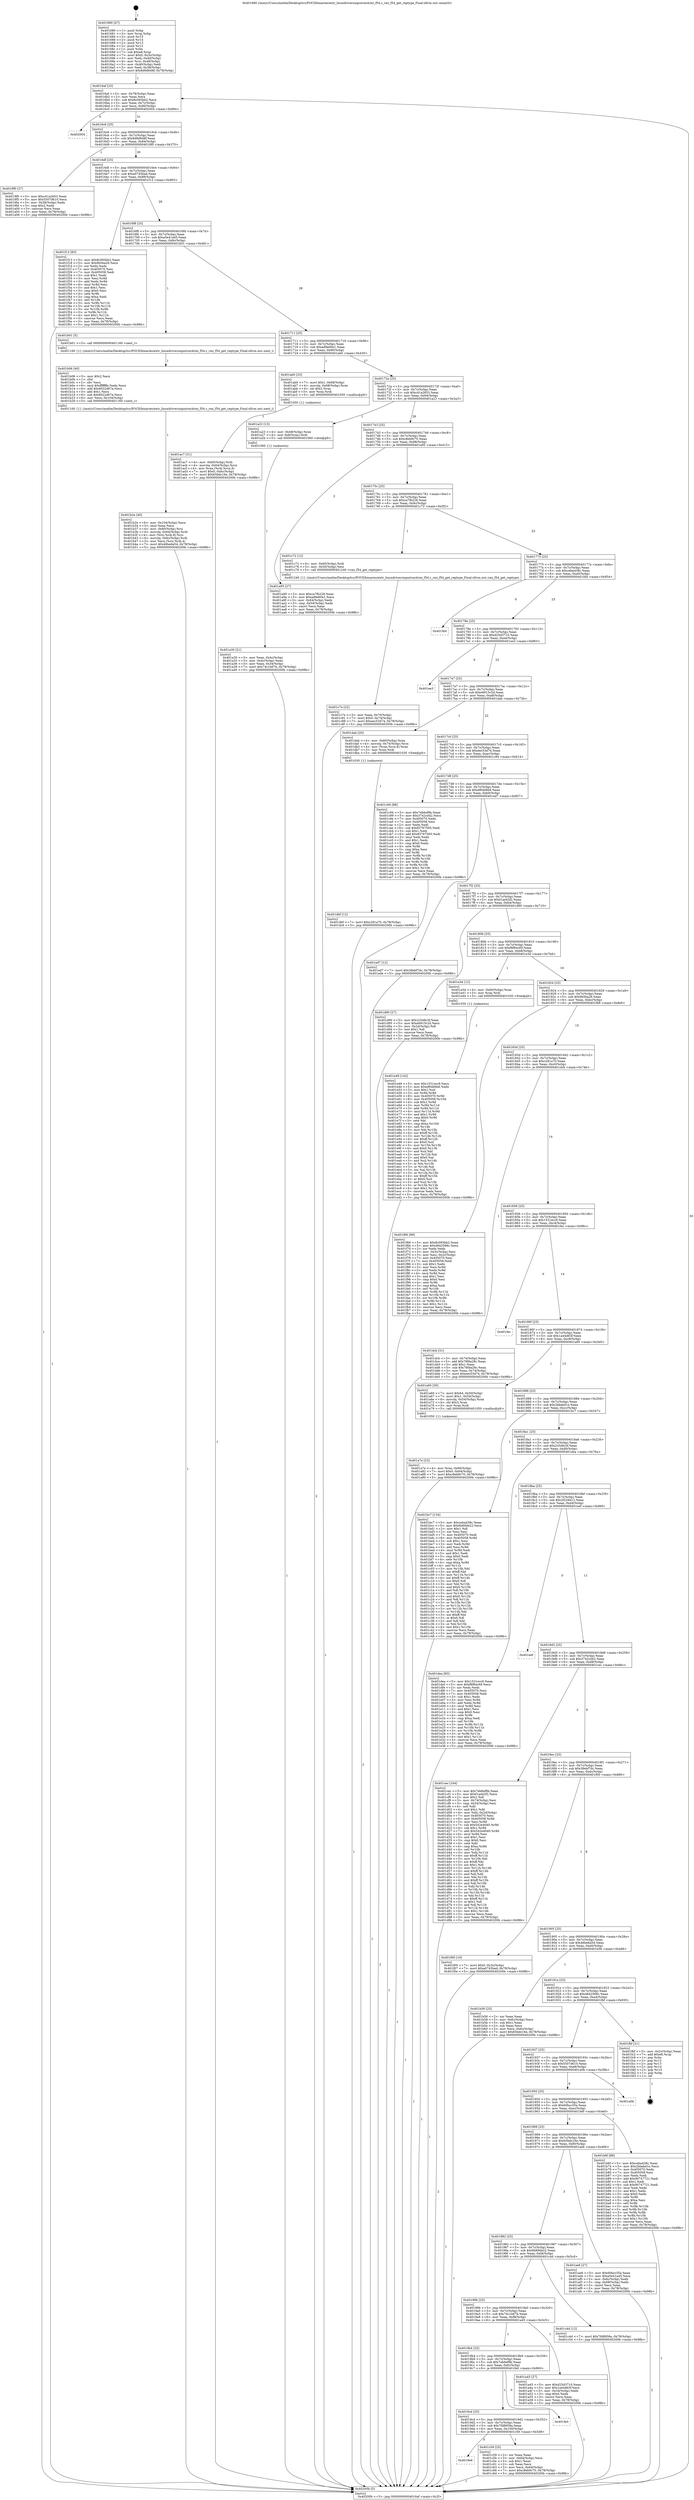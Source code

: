 digraph "0x401680" {
  label = "0x401680 (/mnt/c/Users/mathe/Desktop/tcc/POCII/binaries/extr_linuxdriversinputrmi4rmi_f54.c_rmi_f54_get_reptype_Final-ollvm.out::main(0))"
  labelloc = "t"
  node[shape=record]

  Entry [label="",width=0.3,height=0.3,shape=circle,fillcolor=black,style=filled]
  "0x4016af" [label="{
     0x4016af [23]\l
     | [instrs]\l
     &nbsp;&nbsp;0x4016af \<+3\>: mov -0x78(%rbp),%eax\l
     &nbsp;&nbsp;0x4016b2 \<+2\>: mov %eax,%ecx\l
     &nbsp;&nbsp;0x4016b4 \<+6\>: sub $0x8c093bb2,%ecx\l
     &nbsp;&nbsp;0x4016ba \<+3\>: mov %eax,-0x7c(%rbp)\l
     &nbsp;&nbsp;0x4016bd \<+3\>: mov %ecx,-0x80(%rbp)\l
     &nbsp;&nbsp;0x4016c0 \<+6\>: je 0000000000402004 \<main+0x984\>\l
  }"]
  "0x402004" [label="{
     0x402004\l
  }", style=dashed]
  "0x4016c6" [label="{
     0x4016c6 [25]\l
     | [instrs]\l
     &nbsp;&nbsp;0x4016c6 \<+5\>: jmp 00000000004016cb \<main+0x4b\>\l
     &nbsp;&nbsp;0x4016cb \<+3\>: mov -0x7c(%rbp),%eax\l
     &nbsp;&nbsp;0x4016ce \<+5\>: sub $0x8d9d648f,%eax\l
     &nbsp;&nbsp;0x4016d3 \<+6\>: mov %eax,-0x84(%rbp)\l
     &nbsp;&nbsp;0x4016d9 \<+6\>: je 00000000004019f0 \<main+0x370\>\l
  }"]
  Exit [label="",width=0.3,height=0.3,shape=circle,fillcolor=black,style=filled,peripheries=2]
  "0x4019f0" [label="{
     0x4019f0 [27]\l
     | [instrs]\l
     &nbsp;&nbsp;0x4019f0 \<+5\>: mov $0xc41a2653,%eax\l
     &nbsp;&nbsp;0x4019f5 \<+5\>: mov $0x5507d610,%ecx\l
     &nbsp;&nbsp;0x4019fa \<+3\>: mov -0x38(%rbp),%edx\l
     &nbsp;&nbsp;0x4019fd \<+3\>: cmp $0x2,%edx\l
     &nbsp;&nbsp;0x401a00 \<+3\>: cmovne %ecx,%eax\l
     &nbsp;&nbsp;0x401a03 \<+3\>: mov %eax,-0x78(%rbp)\l
     &nbsp;&nbsp;0x401a06 \<+5\>: jmp 000000000040200b \<main+0x98b\>\l
  }"]
  "0x4016df" [label="{
     0x4016df [25]\l
     | [instrs]\l
     &nbsp;&nbsp;0x4016df \<+5\>: jmp 00000000004016e4 \<main+0x64\>\l
     &nbsp;&nbsp;0x4016e4 \<+3\>: mov -0x7c(%rbp),%eax\l
     &nbsp;&nbsp;0x4016e7 \<+5\>: sub $0xa0745bad,%eax\l
     &nbsp;&nbsp;0x4016ec \<+6\>: mov %eax,-0x88(%rbp)\l
     &nbsp;&nbsp;0x4016f2 \<+6\>: je 0000000000401f13 \<main+0x893\>\l
  }"]
  "0x40200b" [label="{
     0x40200b [5]\l
     | [instrs]\l
     &nbsp;&nbsp;0x40200b \<+5\>: jmp 00000000004016af \<main+0x2f\>\l
  }"]
  "0x401680" [label="{
     0x401680 [47]\l
     | [instrs]\l
     &nbsp;&nbsp;0x401680 \<+1\>: push %rbp\l
     &nbsp;&nbsp;0x401681 \<+3\>: mov %rsp,%rbp\l
     &nbsp;&nbsp;0x401684 \<+2\>: push %r15\l
     &nbsp;&nbsp;0x401686 \<+2\>: push %r14\l
     &nbsp;&nbsp;0x401688 \<+2\>: push %r13\l
     &nbsp;&nbsp;0x40168a \<+2\>: push %r12\l
     &nbsp;&nbsp;0x40168c \<+1\>: push %rbx\l
     &nbsp;&nbsp;0x40168d \<+7\>: sub $0xe8,%rsp\l
     &nbsp;&nbsp;0x401694 \<+7\>: movl $0x0,-0x3c(%rbp)\l
     &nbsp;&nbsp;0x40169b \<+3\>: mov %edi,-0x40(%rbp)\l
     &nbsp;&nbsp;0x40169e \<+4\>: mov %rsi,-0x48(%rbp)\l
     &nbsp;&nbsp;0x4016a2 \<+3\>: mov -0x40(%rbp),%edi\l
     &nbsp;&nbsp;0x4016a5 \<+3\>: mov %edi,-0x38(%rbp)\l
     &nbsp;&nbsp;0x4016a8 \<+7\>: movl $0x8d9d648f,-0x78(%rbp)\l
  }"]
  "0x401e49" [label="{
     0x401e49 [142]\l
     | [instrs]\l
     &nbsp;&nbsp;0x401e49 \<+5\>: mov $0x1531ecc9,%ecx\l
     &nbsp;&nbsp;0x401e4e \<+5\>: mov $0xef64b6b6,%edx\l
     &nbsp;&nbsp;0x401e53 \<+3\>: mov $0x1,%sil\l
     &nbsp;&nbsp;0x401e56 \<+3\>: xor %r8d,%r8d\l
     &nbsp;&nbsp;0x401e59 \<+8\>: mov 0x405070,%r9d\l
     &nbsp;&nbsp;0x401e61 \<+8\>: mov 0x405058,%r10d\l
     &nbsp;&nbsp;0x401e69 \<+4\>: sub $0x1,%r8d\l
     &nbsp;&nbsp;0x401e6d \<+3\>: mov %r9d,%r11d\l
     &nbsp;&nbsp;0x401e70 \<+3\>: add %r8d,%r11d\l
     &nbsp;&nbsp;0x401e73 \<+4\>: imul %r11d,%r9d\l
     &nbsp;&nbsp;0x401e77 \<+4\>: and $0x1,%r9d\l
     &nbsp;&nbsp;0x401e7b \<+4\>: cmp $0x0,%r9d\l
     &nbsp;&nbsp;0x401e7f \<+3\>: sete %bl\l
     &nbsp;&nbsp;0x401e82 \<+4\>: cmp $0xa,%r10d\l
     &nbsp;&nbsp;0x401e86 \<+4\>: setl %r14b\l
     &nbsp;&nbsp;0x401e8a \<+3\>: mov %bl,%r15b\l
     &nbsp;&nbsp;0x401e8d \<+4\>: xor $0xff,%r15b\l
     &nbsp;&nbsp;0x401e91 \<+3\>: mov %r14b,%r12b\l
     &nbsp;&nbsp;0x401e94 \<+4\>: xor $0xff,%r12b\l
     &nbsp;&nbsp;0x401e98 \<+4\>: xor $0x0,%sil\l
     &nbsp;&nbsp;0x401e9c \<+3\>: mov %r15b,%r13b\l
     &nbsp;&nbsp;0x401e9f \<+4\>: and $0x0,%r13b\l
     &nbsp;&nbsp;0x401ea3 \<+3\>: and %sil,%bl\l
     &nbsp;&nbsp;0x401ea6 \<+3\>: mov %r12b,%al\l
     &nbsp;&nbsp;0x401ea9 \<+2\>: and $0x0,%al\l
     &nbsp;&nbsp;0x401eab \<+3\>: and %sil,%r14b\l
     &nbsp;&nbsp;0x401eae \<+3\>: or %bl,%r13b\l
     &nbsp;&nbsp;0x401eb1 \<+3\>: or %r14b,%al\l
     &nbsp;&nbsp;0x401eb4 \<+3\>: xor %al,%r13b\l
     &nbsp;&nbsp;0x401eb7 \<+3\>: or %r12b,%r15b\l
     &nbsp;&nbsp;0x401eba \<+4\>: xor $0xff,%r15b\l
     &nbsp;&nbsp;0x401ebe \<+4\>: or $0x0,%sil\l
     &nbsp;&nbsp;0x401ec2 \<+3\>: and %sil,%r15b\l
     &nbsp;&nbsp;0x401ec5 \<+3\>: or %r15b,%r13b\l
     &nbsp;&nbsp;0x401ec8 \<+4\>: test $0x1,%r13b\l
     &nbsp;&nbsp;0x401ecc \<+3\>: cmovne %edx,%ecx\l
     &nbsp;&nbsp;0x401ecf \<+3\>: mov %ecx,-0x78(%rbp)\l
     &nbsp;&nbsp;0x401ed2 \<+5\>: jmp 000000000040200b \<main+0x98b\>\l
  }"]
  "0x401f13" [label="{
     0x401f13 [83]\l
     | [instrs]\l
     &nbsp;&nbsp;0x401f13 \<+5\>: mov $0x8c093bb2,%eax\l
     &nbsp;&nbsp;0x401f18 \<+5\>: mov $0x9b5ba26,%ecx\l
     &nbsp;&nbsp;0x401f1d \<+2\>: xor %edx,%edx\l
     &nbsp;&nbsp;0x401f1f \<+7\>: mov 0x405070,%esi\l
     &nbsp;&nbsp;0x401f26 \<+7\>: mov 0x405058,%edi\l
     &nbsp;&nbsp;0x401f2d \<+3\>: sub $0x1,%edx\l
     &nbsp;&nbsp;0x401f30 \<+3\>: mov %esi,%r8d\l
     &nbsp;&nbsp;0x401f33 \<+3\>: add %edx,%r8d\l
     &nbsp;&nbsp;0x401f36 \<+4\>: imul %r8d,%esi\l
     &nbsp;&nbsp;0x401f3a \<+3\>: and $0x1,%esi\l
     &nbsp;&nbsp;0x401f3d \<+3\>: cmp $0x0,%esi\l
     &nbsp;&nbsp;0x401f40 \<+4\>: sete %r9b\l
     &nbsp;&nbsp;0x401f44 \<+3\>: cmp $0xa,%edi\l
     &nbsp;&nbsp;0x401f47 \<+4\>: setl %r10b\l
     &nbsp;&nbsp;0x401f4b \<+3\>: mov %r9b,%r11b\l
     &nbsp;&nbsp;0x401f4e \<+3\>: and %r10b,%r11b\l
     &nbsp;&nbsp;0x401f51 \<+3\>: xor %r10b,%r9b\l
     &nbsp;&nbsp;0x401f54 \<+3\>: or %r9b,%r11b\l
     &nbsp;&nbsp;0x401f57 \<+4\>: test $0x1,%r11b\l
     &nbsp;&nbsp;0x401f5b \<+3\>: cmovne %ecx,%eax\l
     &nbsp;&nbsp;0x401f5e \<+3\>: mov %eax,-0x78(%rbp)\l
     &nbsp;&nbsp;0x401f61 \<+5\>: jmp 000000000040200b \<main+0x98b\>\l
  }"]
  "0x4016f8" [label="{
     0x4016f8 [25]\l
     | [instrs]\l
     &nbsp;&nbsp;0x4016f8 \<+5\>: jmp 00000000004016fd \<main+0x7d\>\l
     &nbsp;&nbsp;0x4016fd \<+3\>: mov -0x7c(%rbp),%eax\l
     &nbsp;&nbsp;0x401700 \<+5\>: sub $0xa5e41a45,%eax\l
     &nbsp;&nbsp;0x401705 \<+6\>: mov %eax,-0x8c(%rbp)\l
     &nbsp;&nbsp;0x40170b \<+6\>: je 0000000000401b01 \<main+0x481\>\l
  }"]
  "0x401dbf" [label="{
     0x401dbf [12]\l
     | [instrs]\l
     &nbsp;&nbsp;0x401dbf \<+7\>: movl $0xc281a70,-0x78(%rbp)\l
     &nbsp;&nbsp;0x401dc6 \<+5\>: jmp 000000000040200b \<main+0x98b\>\l
  }"]
  "0x401b01" [label="{
     0x401b01 [5]\l
     | [instrs]\l
     &nbsp;&nbsp;0x401b01 \<+5\>: call 0000000000401160 \<next_i\>\l
     | [calls]\l
     &nbsp;&nbsp;0x401160 \{1\} (/mnt/c/Users/mathe/Desktop/tcc/POCII/binaries/extr_linuxdriversinputrmi4rmi_f54.c_rmi_f54_get_reptype_Final-ollvm.out::next_i)\l
  }"]
  "0x401711" [label="{
     0x401711 [25]\l
     | [instrs]\l
     &nbsp;&nbsp;0x401711 \<+5\>: jmp 0000000000401716 \<main+0x96\>\l
     &nbsp;&nbsp;0x401716 \<+3\>: mov -0x7c(%rbp),%eax\l
     &nbsp;&nbsp;0x401719 \<+5\>: sub $0xad9e60e1,%eax\l
     &nbsp;&nbsp;0x40171e \<+6\>: mov %eax,-0x90(%rbp)\l
     &nbsp;&nbsp;0x401724 \<+6\>: je 0000000000401ab0 \<main+0x430\>\l
  }"]
  "0x401c7e" [label="{
     0x401c7e [22]\l
     | [instrs]\l
     &nbsp;&nbsp;0x401c7e \<+3\>: mov %eax,-0x70(%rbp)\l
     &nbsp;&nbsp;0x401c81 \<+7\>: movl $0x0,-0x74(%rbp)\l
     &nbsp;&nbsp;0x401c88 \<+7\>: movl $0xeec53d74,-0x78(%rbp)\l
     &nbsp;&nbsp;0x401c8f \<+5\>: jmp 000000000040200b \<main+0x98b\>\l
  }"]
  "0x401ab0" [label="{
     0x401ab0 [23]\l
     | [instrs]\l
     &nbsp;&nbsp;0x401ab0 \<+7\>: movl $0x1,-0x68(%rbp)\l
     &nbsp;&nbsp;0x401ab7 \<+4\>: movslq -0x68(%rbp),%rax\l
     &nbsp;&nbsp;0x401abb \<+4\>: shl $0x2,%rax\l
     &nbsp;&nbsp;0x401abf \<+3\>: mov %rax,%rdi\l
     &nbsp;&nbsp;0x401ac2 \<+5\>: call 0000000000401050 \<malloc@plt\>\l
     | [calls]\l
     &nbsp;&nbsp;0x401050 \{1\} (unknown)\l
  }"]
  "0x40172a" [label="{
     0x40172a [25]\l
     | [instrs]\l
     &nbsp;&nbsp;0x40172a \<+5\>: jmp 000000000040172f \<main+0xaf\>\l
     &nbsp;&nbsp;0x40172f \<+3\>: mov -0x7c(%rbp),%eax\l
     &nbsp;&nbsp;0x401732 \<+5\>: sub $0xc41a2653,%eax\l
     &nbsp;&nbsp;0x401737 \<+6\>: mov %eax,-0x94(%rbp)\l
     &nbsp;&nbsp;0x40173d \<+6\>: je 0000000000401a23 \<main+0x3a3\>\l
  }"]
  "0x4019e6" [label="{
     0x4019e6\l
  }", style=dashed]
  "0x401a23" [label="{
     0x401a23 [13]\l
     | [instrs]\l
     &nbsp;&nbsp;0x401a23 \<+4\>: mov -0x48(%rbp),%rax\l
     &nbsp;&nbsp;0x401a27 \<+4\>: mov 0x8(%rax),%rdi\l
     &nbsp;&nbsp;0x401a2b \<+5\>: call 0000000000401060 \<atoi@plt\>\l
     | [calls]\l
     &nbsp;&nbsp;0x401060 \{1\} (unknown)\l
  }"]
  "0x401743" [label="{
     0x401743 [25]\l
     | [instrs]\l
     &nbsp;&nbsp;0x401743 \<+5\>: jmp 0000000000401748 \<main+0xc8\>\l
     &nbsp;&nbsp;0x401748 \<+3\>: mov -0x7c(%rbp),%eax\l
     &nbsp;&nbsp;0x40174b \<+5\>: sub $0xc8eb9c70,%eax\l
     &nbsp;&nbsp;0x401750 \<+6\>: mov %eax,-0x98(%rbp)\l
     &nbsp;&nbsp;0x401756 \<+6\>: je 0000000000401a95 \<main+0x415\>\l
  }"]
  "0x401a30" [label="{
     0x401a30 [21]\l
     | [instrs]\l
     &nbsp;&nbsp;0x401a30 \<+3\>: mov %eax,-0x4c(%rbp)\l
     &nbsp;&nbsp;0x401a33 \<+3\>: mov -0x4c(%rbp),%eax\l
     &nbsp;&nbsp;0x401a36 \<+3\>: mov %eax,-0x34(%rbp)\l
     &nbsp;&nbsp;0x401a39 \<+7\>: movl $0x74c1b67b,-0x78(%rbp)\l
     &nbsp;&nbsp;0x401a40 \<+5\>: jmp 000000000040200b \<main+0x98b\>\l
  }"]
  "0x401c59" [label="{
     0x401c59 [25]\l
     | [instrs]\l
     &nbsp;&nbsp;0x401c59 \<+2\>: xor %eax,%eax\l
     &nbsp;&nbsp;0x401c5b \<+3\>: mov -0x64(%rbp),%ecx\l
     &nbsp;&nbsp;0x401c5e \<+3\>: sub $0x1,%eax\l
     &nbsp;&nbsp;0x401c61 \<+2\>: sub %eax,%ecx\l
     &nbsp;&nbsp;0x401c63 \<+3\>: mov %ecx,-0x64(%rbp)\l
     &nbsp;&nbsp;0x401c66 \<+7\>: movl $0xc8eb9c70,-0x78(%rbp)\l
     &nbsp;&nbsp;0x401c6d \<+5\>: jmp 000000000040200b \<main+0x98b\>\l
  }"]
  "0x401a95" [label="{
     0x401a95 [27]\l
     | [instrs]\l
     &nbsp;&nbsp;0x401a95 \<+5\>: mov $0xca7fb228,%eax\l
     &nbsp;&nbsp;0x401a9a \<+5\>: mov $0xad9e60e1,%ecx\l
     &nbsp;&nbsp;0x401a9f \<+3\>: mov -0x64(%rbp),%edx\l
     &nbsp;&nbsp;0x401aa2 \<+3\>: cmp -0x54(%rbp),%edx\l
     &nbsp;&nbsp;0x401aa5 \<+3\>: cmovl %ecx,%eax\l
     &nbsp;&nbsp;0x401aa8 \<+3\>: mov %eax,-0x78(%rbp)\l
     &nbsp;&nbsp;0x401aab \<+5\>: jmp 000000000040200b \<main+0x98b\>\l
  }"]
  "0x40175c" [label="{
     0x40175c [25]\l
     | [instrs]\l
     &nbsp;&nbsp;0x40175c \<+5\>: jmp 0000000000401761 \<main+0xe1\>\l
     &nbsp;&nbsp;0x401761 \<+3\>: mov -0x7c(%rbp),%eax\l
     &nbsp;&nbsp;0x401764 \<+5\>: sub $0xca7fb228,%eax\l
     &nbsp;&nbsp;0x401769 \<+6\>: mov %eax,-0x9c(%rbp)\l
     &nbsp;&nbsp;0x40176f \<+6\>: je 0000000000401c72 \<main+0x5f2\>\l
  }"]
  "0x4019cd" [label="{
     0x4019cd [25]\l
     | [instrs]\l
     &nbsp;&nbsp;0x4019cd \<+5\>: jmp 00000000004019d2 \<main+0x352\>\l
     &nbsp;&nbsp;0x4019d2 \<+3\>: mov -0x7c(%rbp),%eax\l
     &nbsp;&nbsp;0x4019d5 \<+5\>: sub $0x7fd8958a,%eax\l
     &nbsp;&nbsp;0x4019da \<+6\>: mov %eax,-0x100(%rbp)\l
     &nbsp;&nbsp;0x4019e0 \<+6\>: je 0000000000401c59 \<main+0x5d9\>\l
  }"]
  "0x401c72" [label="{
     0x401c72 [12]\l
     | [instrs]\l
     &nbsp;&nbsp;0x401c72 \<+4\>: mov -0x60(%rbp),%rdi\l
     &nbsp;&nbsp;0x401c76 \<+3\>: mov -0x50(%rbp),%esi\l
     &nbsp;&nbsp;0x401c79 \<+5\>: call 0000000000401240 \<rmi_f54_get_reptype\>\l
     | [calls]\l
     &nbsp;&nbsp;0x401240 \{1\} (/mnt/c/Users/mathe/Desktop/tcc/POCII/binaries/extr_linuxdriversinputrmi4rmi_f54.c_rmi_f54_get_reptype_Final-ollvm.out::rmi_f54_get_reptype)\l
  }"]
  "0x401775" [label="{
     0x401775 [25]\l
     | [instrs]\l
     &nbsp;&nbsp;0x401775 \<+5\>: jmp 000000000040177a \<main+0xfa\>\l
     &nbsp;&nbsp;0x40177a \<+3\>: mov -0x7c(%rbp),%eax\l
     &nbsp;&nbsp;0x40177d \<+5\>: sub $0xceba438c,%eax\l
     &nbsp;&nbsp;0x401782 \<+6\>: mov %eax,-0xa0(%rbp)\l
     &nbsp;&nbsp;0x401788 \<+6\>: je 0000000000401fd4 \<main+0x954\>\l
  }"]
  "0x401fe0" [label="{
     0x401fe0\l
  }", style=dashed]
  "0x401fd4" [label="{
     0x401fd4\l
  }", style=dashed]
  "0x40178e" [label="{
     0x40178e [25]\l
     | [instrs]\l
     &nbsp;&nbsp;0x40178e \<+5\>: jmp 0000000000401793 \<main+0x113\>\l
     &nbsp;&nbsp;0x401793 \<+3\>: mov -0x7c(%rbp),%eax\l
     &nbsp;&nbsp;0x401796 \<+5\>: sub $0xd25d3710,%eax\l
     &nbsp;&nbsp;0x40179b \<+6\>: mov %eax,-0xa4(%rbp)\l
     &nbsp;&nbsp;0x4017a1 \<+6\>: je 0000000000401ee3 \<main+0x863\>\l
  }"]
  "0x401b2e" [label="{
     0x401b2e [40]\l
     | [instrs]\l
     &nbsp;&nbsp;0x401b2e \<+6\>: mov -0x104(%rbp),%ecx\l
     &nbsp;&nbsp;0x401b34 \<+3\>: imul %eax,%ecx\l
     &nbsp;&nbsp;0x401b37 \<+4\>: mov -0x60(%rbp),%rsi\l
     &nbsp;&nbsp;0x401b3b \<+4\>: movslq -0x64(%rbp),%rdi\l
     &nbsp;&nbsp;0x401b3f \<+4\>: mov (%rsi,%rdi,8),%rsi\l
     &nbsp;&nbsp;0x401b43 \<+4\>: movslq -0x6c(%rbp),%rdi\l
     &nbsp;&nbsp;0x401b47 \<+3\>: mov %ecx,(%rsi,%rdi,4)\l
     &nbsp;&nbsp;0x401b4a \<+7\>: movl $0x46be6a54,-0x78(%rbp)\l
     &nbsp;&nbsp;0x401b51 \<+5\>: jmp 000000000040200b \<main+0x98b\>\l
  }"]
  "0x401ee3" [label="{
     0x401ee3\l
  }", style=dashed]
  "0x4017a7" [label="{
     0x4017a7 [25]\l
     | [instrs]\l
     &nbsp;&nbsp;0x4017a7 \<+5\>: jmp 00000000004017ac \<main+0x12c\>\l
     &nbsp;&nbsp;0x4017ac \<+3\>: mov -0x7c(%rbp),%eax\l
     &nbsp;&nbsp;0x4017af \<+5\>: sub $0xe6915c2d,%eax\l
     &nbsp;&nbsp;0x4017b4 \<+6\>: mov %eax,-0xa8(%rbp)\l
     &nbsp;&nbsp;0x4017ba \<+6\>: je 0000000000401dab \<main+0x72b\>\l
  }"]
  "0x401b06" [label="{
     0x401b06 [40]\l
     | [instrs]\l
     &nbsp;&nbsp;0x401b06 \<+5\>: mov $0x2,%ecx\l
     &nbsp;&nbsp;0x401b0b \<+1\>: cltd\l
     &nbsp;&nbsp;0x401b0c \<+2\>: idiv %ecx\l
     &nbsp;&nbsp;0x401b0e \<+6\>: imul $0xfffffffe,%edx,%ecx\l
     &nbsp;&nbsp;0x401b14 \<+6\>: add $0x6022d67a,%ecx\l
     &nbsp;&nbsp;0x401b1a \<+3\>: add $0x1,%ecx\l
     &nbsp;&nbsp;0x401b1d \<+6\>: sub $0x6022d67a,%ecx\l
     &nbsp;&nbsp;0x401b23 \<+6\>: mov %ecx,-0x104(%rbp)\l
     &nbsp;&nbsp;0x401b29 \<+5\>: call 0000000000401160 \<next_i\>\l
     | [calls]\l
     &nbsp;&nbsp;0x401160 \{1\} (/mnt/c/Users/mathe/Desktop/tcc/POCII/binaries/extr_linuxdriversinputrmi4rmi_f54.c_rmi_f54_get_reptype_Final-ollvm.out::next_i)\l
  }"]
  "0x401dab" [label="{
     0x401dab [20]\l
     | [instrs]\l
     &nbsp;&nbsp;0x401dab \<+4\>: mov -0x60(%rbp),%rax\l
     &nbsp;&nbsp;0x401daf \<+4\>: movslq -0x74(%rbp),%rcx\l
     &nbsp;&nbsp;0x401db3 \<+4\>: mov (%rax,%rcx,8),%rax\l
     &nbsp;&nbsp;0x401db7 \<+3\>: mov %rax,%rdi\l
     &nbsp;&nbsp;0x401dba \<+5\>: call 0000000000401030 \<free@plt\>\l
     | [calls]\l
     &nbsp;&nbsp;0x401030 \{1\} (unknown)\l
  }"]
  "0x4017c0" [label="{
     0x4017c0 [25]\l
     | [instrs]\l
     &nbsp;&nbsp;0x4017c0 \<+5\>: jmp 00000000004017c5 \<main+0x145\>\l
     &nbsp;&nbsp;0x4017c5 \<+3\>: mov -0x7c(%rbp),%eax\l
     &nbsp;&nbsp;0x4017c8 \<+5\>: sub $0xeec53d74,%eax\l
     &nbsp;&nbsp;0x4017cd \<+6\>: mov %eax,-0xac(%rbp)\l
     &nbsp;&nbsp;0x4017d3 \<+6\>: je 0000000000401c94 \<main+0x614\>\l
  }"]
  "0x401ac7" [label="{
     0x401ac7 [31]\l
     | [instrs]\l
     &nbsp;&nbsp;0x401ac7 \<+4\>: mov -0x60(%rbp),%rdi\l
     &nbsp;&nbsp;0x401acb \<+4\>: movslq -0x64(%rbp),%rcx\l
     &nbsp;&nbsp;0x401acf \<+4\>: mov %rax,(%rdi,%rcx,8)\l
     &nbsp;&nbsp;0x401ad3 \<+7\>: movl $0x0,-0x6c(%rbp)\l
     &nbsp;&nbsp;0x401ada \<+7\>: movl $0x65bdc16e,-0x78(%rbp)\l
     &nbsp;&nbsp;0x401ae1 \<+5\>: jmp 000000000040200b \<main+0x98b\>\l
  }"]
  "0x401c94" [label="{
     0x401c94 [88]\l
     | [instrs]\l
     &nbsp;&nbsp;0x401c94 \<+5\>: mov $0x7eb6ef9b,%eax\l
     &nbsp;&nbsp;0x401c99 \<+5\>: mov $0x3742cd42,%ecx\l
     &nbsp;&nbsp;0x401c9e \<+7\>: mov 0x405070,%edx\l
     &nbsp;&nbsp;0x401ca5 \<+7\>: mov 0x405058,%esi\l
     &nbsp;&nbsp;0x401cac \<+2\>: mov %edx,%edi\l
     &nbsp;&nbsp;0x401cae \<+6\>: sub $0x83767565,%edi\l
     &nbsp;&nbsp;0x401cb4 \<+3\>: sub $0x1,%edi\l
     &nbsp;&nbsp;0x401cb7 \<+6\>: add $0x83767565,%edi\l
     &nbsp;&nbsp;0x401cbd \<+3\>: imul %edi,%edx\l
     &nbsp;&nbsp;0x401cc0 \<+3\>: and $0x1,%edx\l
     &nbsp;&nbsp;0x401cc3 \<+3\>: cmp $0x0,%edx\l
     &nbsp;&nbsp;0x401cc6 \<+4\>: sete %r8b\l
     &nbsp;&nbsp;0x401cca \<+3\>: cmp $0xa,%esi\l
     &nbsp;&nbsp;0x401ccd \<+4\>: setl %r9b\l
     &nbsp;&nbsp;0x401cd1 \<+3\>: mov %r8b,%r10b\l
     &nbsp;&nbsp;0x401cd4 \<+3\>: and %r9b,%r10b\l
     &nbsp;&nbsp;0x401cd7 \<+3\>: xor %r9b,%r8b\l
     &nbsp;&nbsp;0x401cda \<+3\>: or %r8b,%r10b\l
     &nbsp;&nbsp;0x401cdd \<+4\>: test $0x1,%r10b\l
     &nbsp;&nbsp;0x401ce1 \<+3\>: cmovne %ecx,%eax\l
     &nbsp;&nbsp;0x401ce4 \<+3\>: mov %eax,-0x78(%rbp)\l
     &nbsp;&nbsp;0x401ce7 \<+5\>: jmp 000000000040200b \<main+0x98b\>\l
  }"]
  "0x4017d9" [label="{
     0x4017d9 [25]\l
     | [instrs]\l
     &nbsp;&nbsp;0x4017d9 \<+5\>: jmp 00000000004017de \<main+0x15e\>\l
     &nbsp;&nbsp;0x4017de \<+3\>: mov -0x7c(%rbp),%eax\l
     &nbsp;&nbsp;0x4017e1 \<+5\>: sub $0xef64b6b6,%eax\l
     &nbsp;&nbsp;0x4017e6 \<+6\>: mov %eax,-0xb0(%rbp)\l
     &nbsp;&nbsp;0x4017ec \<+6\>: je 0000000000401ed7 \<main+0x857\>\l
  }"]
  "0x401a7e" [label="{
     0x401a7e [23]\l
     | [instrs]\l
     &nbsp;&nbsp;0x401a7e \<+4\>: mov %rax,-0x60(%rbp)\l
     &nbsp;&nbsp;0x401a82 \<+7\>: movl $0x0,-0x64(%rbp)\l
     &nbsp;&nbsp;0x401a89 \<+7\>: movl $0xc8eb9c70,-0x78(%rbp)\l
     &nbsp;&nbsp;0x401a90 \<+5\>: jmp 000000000040200b \<main+0x98b\>\l
  }"]
  "0x401ed7" [label="{
     0x401ed7 [12]\l
     | [instrs]\l
     &nbsp;&nbsp;0x401ed7 \<+7\>: movl $0x38ebf7dc,-0x78(%rbp)\l
     &nbsp;&nbsp;0x401ede \<+5\>: jmp 000000000040200b \<main+0x98b\>\l
  }"]
  "0x4017f2" [label="{
     0x4017f2 [25]\l
     | [instrs]\l
     &nbsp;&nbsp;0x4017f2 \<+5\>: jmp 00000000004017f7 \<main+0x177\>\l
     &nbsp;&nbsp;0x4017f7 \<+3\>: mov -0x7c(%rbp),%eax\l
     &nbsp;&nbsp;0x4017fa \<+5\>: sub $0xf1ad42f2,%eax\l
     &nbsp;&nbsp;0x4017ff \<+6\>: mov %eax,-0xb4(%rbp)\l
     &nbsp;&nbsp;0x401805 \<+6\>: je 0000000000401d90 \<main+0x710\>\l
  }"]
  "0x4019b4" [label="{
     0x4019b4 [25]\l
     | [instrs]\l
     &nbsp;&nbsp;0x4019b4 \<+5\>: jmp 00000000004019b9 \<main+0x339\>\l
     &nbsp;&nbsp;0x4019b9 \<+3\>: mov -0x7c(%rbp),%eax\l
     &nbsp;&nbsp;0x4019bc \<+5\>: sub $0x7eb6ef9b,%eax\l
     &nbsp;&nbsp;0x4019c1 \<+6\>: mov %eax,-0xfc(%rbp)\l
     &nbsp;&nbsp;0x4019c7 \<+6\>: je 0000000000401fe0 \<main+0x960\>\l
  }"]
  "0x401d90" [label="{
     0x401d90 [27]\l
     | [instrs]\l
     &nbsp;&nbsp;0x401d90 \<+5\>: mov $0x2c548c3f,%eax\l
     &nbsp;&nbsp;0x401d95 \<+5\>: mov $0xe6915c2d,%ecx\l
     &nbsp;&nbsp;0x401d9a \<+3\>: mov -0x2d(%rbp),%dl\l
     &nbsp;&nbsp;0x401d9d \<+3\>: test $0x1,%dl\l
     &nbsp;&nbsp;0x401da0 \<+3\>: cmovne %ecx,%eax\l
     &nbsp;&nbsp;0x401da3 \<+3\>: mov %eax,-0x78(%rbp)\l
     &nbsp;&nbsp;0x401da6 \<+5\>: jmp 000000000040200b \<main+0x98b\>\l
  }"]
  "0x40180b" [label="{
     0x40180b [25]\l
     | [instrs]\l
     &nbsp;&nbsp;0x40180b \<+5\>: jmp 0000000000401810 \<main+0x190\>\l
     &nbsp;&nbsp;0x401810 \<+3\>: mov -0x7c(%rbp),%eax\l
     &nbsp;&nbsp;0x401813 \<+5\>: sub $0xf8f84c69,%eax\l
     &nbsp;&nbsp;0x401818 \<+6\>: mov %eax,-0xb8(%rbp)\l
     &nbsp;&nbsp;0x40181e \<+6\>: je 0000000000401e3d \<main+0x7bd\>\l
  }"]
  "0x401a45" [label="{
     0x401a45 [27]\l
     | [instrs]\l
     &nbsp;&nbsp;0x401a45 \<+5\>: mov $0xd25d3710,%eax\l
     &nbsp;&nbsp;0x401a4a \<+5\>: mov $0x1a44d63f,%ecx\l
     &nbsp;&nbsp;0x401a4f \<+3\>: mov -0x34(%rbp),%edx\l
     &nbsp;&nbsp;0x401a52 \<+3\>: cmp $0x0,%edx\l
     &nbsp;&nbsp;0x401a55 \<+3\>: cmove %ecx,%eax\l
     &nbsp;&nbsp;0x401a58 \<+3\>: mov %eax,-0x78(%rbp)\l
     &nbsp;&nbsp;0x401a5b \<+5\>: jmp 000000000040200b \<main+0x98b\>\l
  }"]
  "0x401e3d" [label="{
     0x401e3d [12]\l
     | [instrs]\l
     &nbsp;&nbsp;0x401e3d \<+4\>: mov -0x60(%rbp),%rax\l
     &nbsp;&nbsp;0x401e41 \<+3\>: mov %rax,%rdi\l
     &nbsp;&nbsp;0x401e44 \<+5\>: call 0000000000401030 \<free@plt\>\l
     | [calls]\l
     &nbsp;&nbsp;0x401030 \{1\} (unknown)\l
  }"]
  "0x401824" [label="{
     0x401824 [25]\l
     | [instrs]\l
     &nbsp;&nbsp;0x401824 \<+5\>: jmp 0000000000401829 \<main+0x1a9\>\l
     &nbsp;&nbsp;0x401829 \<+3\>: mov -0x7c(%rbp),%eax\l
     &nbsp;&nbsp;0x40182c \<+5\>: sub $0x9b5ba26,%eax\l
     &nbsp;&nbsp;0x401831 \<+6\>: mov %eax,-0xbc(%rbp)\l
     &nbsp;&nbsp;0x401837 \<+6\>: je 0000000000401f66 \<main+0x8e6\>\l
  }"]
  "0x40199b" [label="{
     0x40199b [25]\l
     | [instrs]\l
     &nbsp;&nbsp;0x40199b \<+5\>: jmp 00000000004019a0 \<main+0x320\>\l
     &nbsp;&nbsp;0x4019a0 \<+3\>: mov -0x7c(%rbp),%eax\l
     &nbsp;&nbsp;0x4019a3 \<+5\>: sub $0x74c1b67b,%eax\l
     &nbsp;&nbsp;0x4019a8 \<+6\>: mov %eax,-0xf8(%rbp)\l
     &nbsp;&nbsp;0x4019ae \<+6\>: je 0000000000401a45 \<main+0x3c5\>\l
  }"]
  "0x401f66" [label="{
     0x401f66 [89]\l
     | [instrs]\l
     &nbsp;&nbsp;0x401f66 \<+5\>: mov $0x8c093bb2,%eax\l
     &nbsp;&nbsp;0x401f6b \<+5\>: mov $0x4842568c,%ecx\l
     &nbsp;&nbsp;0x401f70 \<+2\>: xor %edx,%edx\l
     &nbsp;&nbsp;0x401f72 \<+3\>: mov -0x3c(%rbp),%esi\l
     &nbsp;&nbsp;0x401f75 \<+3\>: mov %esi,-0x2c(%rbp)\l
     &nbsp;&nbsp;0x401f78 \<+7\>: mov 0x405070,%esi\l
     &nbsp;&nbsp;0x401f7f \<+7\>: mov 0x405058,%edi\l
     &nbsp;&nbsp;0x401f86 \<+3\>: sub $0x1,%edx\l
     &nbsp;&nbsp;0x401f89 \<+3\>: mov %esi,%r8d\l
     &nbsp;&nbsp;0x401f8c \<+3\>: add %edx,%r8d\l
     &nbsp;&nbsp;0x401f8f \<+4\>: imul %r8d,%esi\l
     &nbsp;&nbsp;0x401f93 \<+3\>: and $0x1,%esi\l
     &nbsp;&nbsp;0x401f96 \<+3\>: cmp $0x0,%esi\l
     &nbsp;&nbsp;0x401f99 \<+4\>: sete %r9b\l
     &nbsp;&nbsp;0x401f9d \<+3\>: cmp $0xa,%edi\l
     &nbsp;&nbsp;0x401fa0 \<+4\>: setl %r10b\l
     &nbsp;&nbsp;0x401fa4 \<+3\>: mov %r9b,%r11b\l
     &nbsp;&nbsp;0x401fa7 \<+3\>: and %r10b,%r11b\l
     &nbsp;&nbsp;0x401faa \<+3\>: xor %r10b,%r9b\l
     &nbsp;&nbsp;0x401fad \<+3\>: or %r9b,%r11b\l
     &nbsp;&nbsp;0x401fb0 \<+4\>: test $0x1,%r11b\l
     &nbsp;&nbsp;0x401fb4 \<+3\>: cmovne %ecx,%eax\l
     &nbsp;&nbsp;0x401fb7 \<+3\>: mov %eax,-0x78(%rbp)\l
     &nbsp;&nbsp;0x401fba \<+5\>: jmp 000000000040200b \<main+0x98b\>\l
  }"]
  "0x40183d" [label="{
     0x40183d [25]\l
     | [instrs]\l
     &nbsp;&nbsp;0x40183d \<+5\>: jmp 0000000000401842 \<main+0x1c2\>\l
     &nbsp;&nbsp;0x401842 \<+3\>: mov -0x7c(%rbp),%eax\l
     &nbsp;&nbsp;0x401845 \<+5\>: sub $0xc281a70,%eax\l
     &nbsp;&nbsp;0x40184a \<+6\>: mov %eax,-0xc0(%rbp)\l
     &nbsp;&nbsp;0x401850 \<+6\>: je 0000000000401dcb \<main+0x74b\>\l
  }"]
  "0x401c4d" [label="{
     0x401c4d [12]\l
     | [instrs]\l
     &nbsp;&nbsp;0x401c4d \<+7\>: movl $0x7fd8958a,-0x78(%rbp)\l
     &nbsp;&nbsp;0x401c54 \<+5\>: jmp 000000000040200b \<main+0x98b\>\l
  }"]
  "0x401dcb" [label="{
     0x401dcb [31]\l
     | [instrs]\l
     &nbsp;&nbsp;0x401dcb \<+3\>: mov -0x74(%rbp),%eax\l
     &nbsp;&nbsp;0x401dce \<+5\>: add $0x78fda28c,%eax\l
     &nbsp;&nbsp;0x401dd3 \<+3\>: add $0x1,%eax\l
     &nbsp;&nbsp;0x401dd6 \<+5\>: sub $0x78fda28c,%eax\l
     &nbsp;&nbsp;0x401ddb \<+3\>: mov %eax,-0x74(%rbp)\l
     &nbsp;&nbsp;0x401dde \<+7\>: movl $0xeec53d74,-0x78(%rbp)\l
     &nbsp;&nbsp;0x401de5 \<+5\>: jmp 000000000040200b \<main+0x98b\>\l
  }"]
  "0x401856" [label="{
     0x401856 [25]\l
     | [instrs]\l
     &nbsp;&nbsp;0x401856 \<+5\>: jmp 000000000040185b \<main+0x1db\>\l
     &nbsp;&nbsp;0x40185b \<+3\>: mov -0x7c(%rbp),%eax\l
     &nbsp;&nbsp;0x40185e \<+5\>: sub $0x1531ecc9,%eax\l
     &nbsp;&nbsp;0x401863 \<+6\>: mov %eax,-0xc4(%rbp)\l
     &nbsp;&nbsp;0x401869 \<+6\>: je 0000000000401fec \<main+0x96c\>\l
  }"]
  "0x401982" [label="{
     0x401982 [25]\l
     | [instrs]\l
     &nbsp;&nbsp;0x401982 \<+5\>: jmp 0000000000401987 \<main+0x307\>\l
     &nbsp;&nbsp;0x401987 \<+3\>: mov -0x7c(%rbp),%eax\l
     &nbsp;&nbsp;0x40198a \<+5\>: sub $0x6b69de22,%eax\l
     &nbsp;&nbsp;0x40198f \<+6\>: mov %eax,-0xf4(%rbp)\l
     &nbsp;&nbsp;0x401995 \<+6\>: je 0000000000401c4d \<main+0x5cd\>\l
  }"]
  "0x401fec" [label="{
     0x401fec\l
  }", style=dashed]
  "0x40186f" [label="{
     0x40186f [25]\l
     | [instrs]\l
     &nbsp;&nbsp;0x40186f \<+5\>: jmp 0000000000401874 \<main+0x1f4\>\l
     &nbsp;&nbsp;0x401874 \<+3\>: mov -0x7c(%rbp),%eax\l
     &nbsp;&nbsp;0x401877 \<+5\>: sub $0x1a44d63f,%eax\l
     &nbsp;&nbsp;0x40187c \<+6\>: mov %eax,-0xc8(%rbp)\l
     &nbsp;&nbsp;0x401882 \<+6\>: je 0000000000401a60 \<main+0x3e0\>\l
  }"]
  "0x401ae6" [label="{
     0x401ae6 [27]\l
     | [instrs]\l
     &nbsp;&nbsp;0x401ae6 \<+5\>: mov $0x60bcc35a,%eax\l
     &nbsp;&nbsp;0x401aeb \<+5\>: mov $0xa5e41a45,%ecx\l
     &nbsp;&nbsp;0x401af0 \<+3\>: mov -0x6c(%rbp),%edx\l
     &nbsp;&nbsp;0x401af3 \<+3\>: cmp -0x68(%rbp),%edx\l
     &nbsp;&nbsp;0x401af6 \<+3\>: cmovl %ecx,%eax\l
     &nbsp;&nbsp;0x401af9 \<+3\>: mov %eax,-0x78(%rbp)\l
     &nbsp;&nbsp;0x401afc \<+5\>: jmp 000000000040200b \<main+0x98b\>\l
  }"]
  "0x401a60" [label="{
     0x401a60 [30]\l
     | [instrs]\l
     &nbsp;&nbsp;0x401a60 \<+7\>: movl $0x64,-0x50(%rbp)\l
     &nbsp;&nbsp;0x401a67 \<+7\>: movl $0x1,-0x54(%rbp)\l
     &nbsp;&nbsp;0x401a6e \<+4\>: movslq -0x54(%rbp),%rax\l
     &nbsp;&nbsp;0x401a72 \<+4\>: shl $0x3,%rax\l
     &nbsp;&nbsp;0x401a76 \<+3\>: mov %rax,%rdi\l
     &nbsp;&nbsp;0x401a79 \<+5\>: call 0000000000401050 \<malloc@plt\>\l
     | [calls]\l
     &nbsp;&nbsp;0x401050 \{1\} (unknown)\l
  }"]
  "0x401888" [label="{
     0x401888 [25]\l
     | [instrs]\l
     &nbsp;&nbsp;0x401888 \<+5\>: jmp 000000000040188d \<main+0x20d\>\l
     &nbsp;&nbsp;0x40188d \<+3\>: mov -0x7c(%rbp),%eax\l
     &nbsp;&nbsp;0x401890 \<+5\>: sub $0x2bbabd1e,%eax\l
     &nbsp;&nbsp;0x401895 \<+6\>: mov %eax,-0xcc(%rbp)\l
     &nbsp;&nbsp;0x40189b \<+6\>: je 0000000000401bc7 \<main+0x547\>\l
  }"]
  "0x401969" [label="{
     0x401969 [25]\l
     | [instrs]\l
     &nbsp;&nbsp;0x401969 \<+5\>: jmp 000000000040196e \<main+0x2ee\>\l
     &nbsp;&nbsp;0x40196e \<+3\>: mov -0x7c(%rbp),%eax\l
     &nbsp;&nbsp;0x401971 \<+5\>: sub $0x65bdc16e,%eax\l
     &nbsp;&nbsp;0x401976 \<+6\>: mov %eax,-0xf0(%rbp)\l
     &nbsp;&nbsp;0x40197c \<+6\>: je 0000000000401ae6 \<main+0x466\>\l
  }"]
  "0x401bc7" [label="{
     0x401bc7 [134]\l
     | [instrs]\l
     &nbsp;&nbsp;0x401bc7 \<+5\>: mov $0xceba438c,%eax\l
     &nbsp;&nbsp;0x401bcc \<+5\>: mov $0x6b69de22,%ecx\l
     &nbsp;&nbsp;0x401bd1 \<+2\>: mov $0x1,%dl\l
     &nbsp;&nbsp;0x401bd3 \<+2\>: xor %esi,%esi\l
     &nbsp;&nbsp;0x401bd5 \<+7\>: mov 0x405070,%edi\l
     &nbsp;&nbsp;0x401bdc \<+8\>: mov 0x405058,%r8d\l
     &nbsp;&nbsp;0x401be4 \<+3\>: sub $0x1,%esi\l
     &nbsp;&nbsp;0x401be7 \<+3\>: mov %edi,%r9d\l
     &nbsp;&nbsp;0x401bea \<+3\>: add %esi,%r9d\l
     &nbsp;&nbsp;0x401bed \<+4\>: imul %r9d,%edi\l
     &nbsp;&nbsp;0x401bf1 \<+3\>: and $0x1,%edi\l
     &nbsp;&nbsp;0x401bf4 \<+3\>: cmp $0x0,%edi\l
     &nbsp;&nbsp;0x401bf7 \<+4\>: sete %r10b\l
     &nbsp;&nbsp;0x401bfb \<+4\>: cmp $0xa,%r8d\l
     &nbsp;&nbsp;0x401bff \<+4\>: setl %r11b\l
     &nbsp;&nbsp;0x401c03 \<+3\>: mov %r10b,%bl\l
     &nbsp;&nbsp;0x401c06 \<+3\>: xor $0xff,%bl\l
     &nbsp;&nbsp;0x401c09 \<+3\>: mov %r11b,%r14b\l
     &nbsp;&nbsp;0x401c0c \<+4\>: xor $0xff,%r14b\l
     &nbsp;&nbsp;0x401c10 \<+3\>: xor $0x0,%dl\l
     &nbsp;&nbsp;0x401c13 \<+3\>: mov %bl,%r15b\l
     &nbsp;&nbsp;0x401c16 \<+4\>: and $0x0,%r15b\l
     &nbsp;&nbsp;0x401c1a \<+3\>: and %dl,%r10b\l
     &nbsp;&nbsp;0x401c1d \<+3\>: mov %r14b,%r12b\l
     &nbsp;&nbsp;0x401c20 \<+4\>: and $0x0,%r12b\l
     &nbsp;&nbsp;0x401c24 \<+3\>: and %dl,%r11b\l
     &nbsp;&nbsp;0x401c27 \<+3\>: or %r10b,%r15b\l
     &nbsp;&nbsp;0x401c2a \<+3\>: or %r11b,%r12b\l
     &nbsp;&nbsp;0x401c2d \<+3\>: xor %r12b,%r15b\l
     &nbsp;&nbsp;0x401c30 \<+3\>: or %r14b,%bl\l
     &nbsp;&nbsp;0x401c33 \<+3\>: xor $0xff,%bl\l
     &nbsp;&nbsp;0x401c36 \<+3\>: or $0x0,%dl\l
     &nbsp;&nbsp;0x401c39 \<+2\>: and %dl,%bl\l
     &nbsp;&nbsp;0x401c3b \<+3\>: or %bl,%r15b\l
     &nbsp;&nbsp;0x401c3e \<+4\>: test $0x1,%r15b\l
     &nbsp;&nbsp;0x401c42 \<+3\>: cmovne %ecx,%eax\l
     &nbsp;&nbsp;0x401c45 \<+3\>: mov %eax,-0x78(%rbp)\l
     &nbsp;&nbsp;0x401c48 \<+5\>: jmp 000000000040200b \<main+0x98b\>\l
  }"]
  "0x4018a1" [label="{
     0x4018a1 [25]\l
     | [instrs]\l
     &nbsp;&nbsp;0x4018a1 \<+5\>: jmp 00000000004018a6 \<main+0x226\>\l
     &nbsp;&nbsp;0x4018a6 \<+3\>: mov -0x7c(%rbp),%eax\l
     &nbsp;&nbsp;0x4018a9 \<+5\>: sub $0x2c548c3f,%eax\l
     &nbsp;&nbsp;0x4018ae \<+6\>: mov %eax,-0xd0(%rbp)\l
     &nbsp;&nbsp;0x4018b4 \<+6\>: je 0000000000401dea \<main+0x76a\>\l
  }"]
  "0x401b6f" [label="{
     0x401b6f [88]\l
     | [instrs]\l
     &nbsp;&nbsp;0x401b6f \<+5\>: mov $0xceba438c,%eax\l
     &nbsp;&nbsp;0x401b74 \<+5\>: mov $0x2bbabd1e,%ecx\l
     &nbsp;&nbsp;0x401b79 \<+7\>: mov 0x405070,%edx\l
     &nbsp;&nbsp;0x401b80 \<+7\>: mov 0x405058,%esi\l
     &nbsp;&nbsp;0x401b87 \<+2\>: mov %edx,%edi\l
     &nbsp;&nbsp;0x401b89 \<+6\>: add $0x90747721,%edi\l
     &nbsp;&nbsp;0x401b8f \<+3\>: sub $0x1,%edi\l
     &nbsp;&nbsp;0x401b92 \<+6\>: sub $0x90747721,%edi\l
     &nbsp;&nbsp;0x401b98 \<+3\>: imul %edi,%edx\l
     &nbsp;&nbsp;0x401b9b \<+3\>: and $0x1,%edx\l
     &nbsp;&nbsp;0x401b9e \<+3\>: cmp $0x0,%edx\l
     &nbsp;&nbsp;0x401ba1 \<+4\>: sete %r8b\l
     &nbsp;&nbsp;0x401ba5 \<+3\>: cmp $0xa,%esi\l
     &nbsp;&nbsp;0x401ba8 \<+4\>: setl %r9b\l
     &nbsp;&nbsp;0x401bac \<+3\>: mov %r8b,%r10b\l
     &nbsp;&nbsp;0x401baf \<+3\>: and %r9b,%r10b\l
     &nbsp;&nbsp;0x401bb2 \<+3\>: xor %r9b,%r8b\l
     &nbsp;&nbsp;0x401bb5 \<+3\>: or %r8b,%r10b\l
     &nbsp;&nbsp;0x401bb8 \<+4\>: test $0x1,%r10b\l
     &nbsp;&nbsp;0x401bbc \<+3\>: cmovne %ecx,%eax\l
     &nbsp;&nbsp;0x401bbf \<+3\>: mov %eax,-0x78(%rbp)\l
     &nbsp;&nbsp;0x401bc2 \<+5\>: jmp 000000000040200b \<main+0x98b\>\l
  }"]
  "0x401dea" [label="{
     0x401dea [83]\l
     | [instrs]\l
     &nbsp;&nbsp;0x401dea \<+5\>: mov $0x1531ecc9,%eax\l
     &nbsp;&nbsp;0x401def \<+5\>: mov $0xf8f84c69,%ecx\l
     &nbsp;&nbsp;0x401df4 \<+2\>: xor %edx,%edx\l
     &nbsp;&nbsp;0x401df6 \<+7\>: mov 0x405070,%esi\l
     &nbsp;&nbsp;0x401dfd \<+7\>: mov 0x405058,%edi\l
     &nbsp;&nbsp;0x401e04 \<+3\>: sub $0x1,%edx\l
     &nbsp;&nbsp;0x401e07 \<+3\>: mov %esi,%r8d\l
     &nbsp;&nbsp;0x401e0a \<+3\>: add %edx,%r8d\l
     &nbsp;&nbsp;0x401e0d \<+4\>: imul %r8d,%esi\l
     &nbsp;&nbsp;0x401e11 \<+3\>: and $0x1,%esi\l
     &nbsp;&nbsp;0x401e14 \<+3\>: cmp $0x0,%esi\l
     &nbsp;&nbsp;0x401e17 \<+4\>: sete %r9b\l
     &nbsp;&nbsp;0x401e1b \<+3\>: cmp $0xa,%edi\l
     &nbsp;&nbsp;0x401e1e \<+4\>: setl %r10b\l
     &nbsp;&nbsp;0x401e22 \<+3\>: mov %r9b,%r11b\l
     &nbsp;&nbsp;0x401e25 \<+3\>: and %r10b,%r11b\l
     &nbsp;&nbsp;0x401e28 \<+3\>: xor %r10b,%r9b\l
     &nbsp;&nbsp;0x401e2b \<+3\>: or %r9b,%r11b\l
     &nbsp;&nbsp;0x401e2e \<+4\>: test $0x1,%r11b\l
     &nbsp;&nbsp;0x401e32 \<+3\>: cmovne %ecx,%eax\l
     &nbsp;&nbsp;0x401e35 \<+3\>: mov %eax,-0x78(%rbp)\l
     &nbsp;&nbsp;0x401e38 \<+5\>: jmp 000000000040200b \<main+0x98b\>\l
  }"]
  "0x4018ba" [label="{
     0x4018ba [25]\l
     | [instrs]\l
     &nbsp;&nbsp;0x4018ba \<+5\>: jmp 00000000004018bf \<main+0x23f\>\l
     &nbsp;&nbsp;0x4018bf \<+3\>: mov -0x7c(%rbp),%eax\l
     &nbsp;&nbsp;0x4018c2 \<+5\>: sub $0x2f229412,%eax\l
     &nbsp;&nbsp;0x4018c7 \<+6\>: mov %eax,-0xd4(%rbp)\l
     &nbsp;&nbsp;0x4018cd \<+6\>: je 0000000000401eef \<main+0x86f\>\l
  }"]
  "0x401950" [label="{
     0x401950 [25]\l
     | [instrs]\l
     &nbsp;&nbsp;0x401950 \<+5\>: jmp 0000000000401955 \<main+0x2d5\>\l
     &nbsp;&nbsp;0x401955 \<+3\>: mov -0x7c(%rbp),%eax\l
     &nbsp;&nbsp;0x401958 \<+5\>: sub $0x60bcc35a,%eax\l
     &nbsp;&nbsp;0x40195d \<+6\>: mov %eax,-0xec(%rbp)\l
     &nbsp;&nbsp;0x401963 \<+6\>: je 0000000000401b6f \<main+0x4ef\>\l
  }"]
  "0x401eef" [label="{
     0x401eef\l
  }", style=dashed]
  "0x4018d3" [label="{
     0x4018d3 [25]\l
     | [instrs]\l
     &nbsp;&nbsp;0x4018d3 \<+5\>: jmp 00000000004018d8 \<main+0x258\>\l
     &nbsp;&nbsp;0x4018d8 \<+3\>: mov -0x7c(%rbp),%eax\l
     &nbsp;&nbsp;0x4018db \<+5\>: sub $0x3742cd42,%eax\l
     &nbsp;&nbsp;0x4018e0 \<+6\>: mov %eax,-0xd8(%rbp)\l
     &nbsp;&nbsp;0x4018e6 \<+6\>: je 0000000000401cec \<main+0x66c\>\l
  }"]
  "0x401a0b" [label="{
     0x401a0b\l
  }", style=dashed]
  "0x401cec" [label="{
     0x401cec [164]\l
     | [instrs]\l
     &nbsp;&nbsp;0x401cec \<+5\>: mov $0x7eb6ef9b,%eax\l
     &nbsp;&nbsp;0x401cf1 \<+5\>: mov $0xf1ad42f2,%ecx\l
     &nbsp;&nbsp;0x401cf6 \<+2\>: mov $0x1,%dl\l
     &nbsp;&nbsp;0x401cf8 \<+3\>: mov -0x74(%rbp),%esi\l
     &nbsp;&nbsp;0x401cfb \<+3\>: cmp -0x54(%rbp),%esi\l
     &nbsp;&nbsp;0x401cfe \<+4\>: setl %dil\l
     &nbsp;&nbsp;0x401d02 \<+4\>: and $0x1,%dil\l
     &nbsp;&nbsp;0x401d06 \<+4\>: mov %dil,-0x2d(%rbp)\l
     &nbsp;&nbsp;0x401d0a \<+7\>: mov 0x405070,%esi\l
     &nbsp;&nbsp;0x401d11 \<+8\>: mov 0x405058,%r8d\l
     &nbsp;&nbsp;0x401d19 \<+3\>: mov %esi,%r9d\l
     &nbsp;&nbsp;0x401d1c \<+7\>: sub $0x542e4040,%r9d\l
     &nbsp;&nbsp;0x401d23 \<+4\>: sub $0x1,%r9d\l
     &nbsp;&nbsp;0x401d27 \<+7\>: add $0x542e4040,%r9d\l
     &nbsp;&nbsp;0x401d2e \<+4\>: imul %r9d,%esi\l
     &nbsp;&nbsp;0x401d32 \<+3\>: and $0x1,%esi\l
     &nbsp;&nbsp;0x401d35 \<+3\>: cmp $0x0,%esi\l
     &nbsp;&nbsp;0x401d38 \<+4\>: sete %dil\l
     &nbsp;&nbsp;0x401d3c \<+4\>: cmp $0xa,%r8d\l
     &nbsp;&nbsp;0x401d40 \<+4\>: setl %r10b\l
     &nbsp;&nbsp;0x401d44 \<+3\>: mov %dil,%r11b\l
     &nbsp;&nbsp;0x401d47 \<+4\>: xor $0xff,%r11b\l
     &nbsp;&nbsp;0x401d4b \<+3\>: mov %r10b,%bl\l
     &nbsp;&nbsp;0x401d4e \<+3\>: xor $0xff,%bl\l
     &nbsp;&nbsp;0x401d51 \<+3\>: xor $0x1,%dl\l
     &nbsp;&nbsp;0x401d54 \<+3\>: mov %r11b,%r14b\l
     &nbsp;&nbsp;0x401d57 \<+4\>: and $0xff,%r14b\l
     &nbsp;&nbsp;0x401d5b \<+3\>: and %dl,%dil\l
     &nbsp;&nbsp;0x401d5e \<+3\>: mov %bl,%r15b\l
     &nbsp;&nbsp;0x401d61 \<+4\>: and $0xff,%r15b\l
     &nbsp;&nbsp;0x401d65 \<+3\>: and %dl,%r10b\l
     &nbsp;&nbsp;0x401d68 \<+3\>: or %dil,%r14b\l
     &nbsp;&nbsp;0x401d6b \<+3\>: or %r10b,%r15b\l
     &nbsp;&nbsp;0x401d6e \<+3\>: xor %r15b,%r14b\l
     &nbsp;&nbsp;0x401d71 \<+3\>: or %bl,%r11b\l
     &nbsp;&nbsp;0x401d74 \<+4\>: xor $0xff,%r11b\l
     &nbsp;&nbsp;0x401d78 \<+3\>: or $0x1,%dl\l
     &nbsp;&nbsp;0x401d7b \<+3\>: and %dl,%r11b\l
     &nbsp;&nbsp;0x401d7e \<+3\>: or %r11b,%r14b\l
     &nbsp;&nbsp;0x401d81 \<+4\>: test $0x1,%r14b\l
     &nbsp;&nbsp;0x401d85 \<+3\>: cmovne %ecx,%eax\l
     &nbsp;&nbsp;0x401d88 \<+3\>: mov %eax,-0x78(%rbp)\l
     &nbsp;&nbsp;0x401d8b \<+5\>: jmp 000000000040200b \<main+0x98b\>\l
  }"]
  "0x4018ec" [label="{
     0x4018ec [25]\l
     | [instrs]\l
     &nbsp;&nbsp;0x4018ec \<+5\>: jmp 00000000004018f1 \<main+0x271\>\l
     &nbsp;&nbsp;0x4018f1 \<+3\>: mov -0x7c(%rbp),%eax\l
     &nbsp;&nbsp;0x4018f4 \<+5\>: sub $0x38ebf7dc,%eax\l
     &nbsp;&nbsp;0x4018f9 \<+6\>: mov %eax,-0xdc(%rbp)\l
     &nbsp;&nbsp;0x4018ff \<+6\>: je 0000000000401f00 \<main+0x880\>\l
  }"]
  "0x401937" [label="{
     0x401937 [25]\l
     | [instrs]\l
     &nbsp;&nbsp;0x401937 \<+5\>: jmp 000000000040193c \<main+0x2bc\>\l
     &nbsp;&nbsp;0x40193c \<+3\>: mov -0x7c(%rbp),%eax\l
     &nbsp;&nbsp;0x40193f \<+5\>: sub $0x5507d610,%eax\l
     &nbsp;&nbsp;0x401944 \<+6\>: mov %eax,-0xe8(%rbp)\l
     &nbsp;&nbsp;0x40194a \<+6\>: je 0000000000401a0b \<main+0x38b\>\l
  }"]
  "0x401f00" [label="{
     0x401f00 [19]\l
     | [instrs]\l
     &nbsp;&nbsp;0x401f00 \<+7\>: movl $0x0,-0x3c(%rbp)\l
     &nbsp;&nbsp;0x401f07 \<+7\>: movl $0xa0745bad,-0x78(%rbp)\l
     &nbsp;&nbsp;0x401f0e \<+5\>: jmp 000000000040200b \<main+0x98b\>\l
  }"]
  "0x401905" [label="{
     0x401905 [25]\l
     | [instrs]\l
     &nbsp;&nbsp;0x401905 \<+5\>: jmp 000000000040190a \<main+0x28a\>\l
     &nbsp;&nbsp;0x40190a \<+3\>: mov -0x7c(%rbp),%eax\l
     &nbsp;&nbsp;0x40190d \<+5\>: sub $0x46be6a54,%eax\l
     &nbsp;&nbsp;0x401912 \<+6\>: mov %eax,-0xe0(%rbp)\l
     &nbsp;&nbsp;0x401918 \<+6\>: je 0000000000401b56 \<main+0x4d6\>\l
  }"]
  "0x401fbf" [label="{
     0x401fbf [21]\l
     | [instrs]\l
     &nbsp;&nbsp;0x401fbf \<+3\>: mov -0x2c(%rbp),%eax\l
     &nbsp;&nbsp;0x401fc2 \<+7\>: add $0xe8,%rsp\l
     &nbsp;&nbsp;0x401fc9 \<+1\>: pop %rbx\l
     &nbsp;&nbsp;0x401fca \<+2\>: pop %r12\l
     &nbsp;&nbsp;0x401fcc \<+2\>: pop %r13\l
     &nbsp;&nbsp;0x401fce \<+2\>: pop %r14\l
     &nbsp;&nbsp;0x401fd0 \<+2\>: pop %r15\l
     &nbsp;&nbsp;0x401fd2 \<+1\>: pop %rbp\l
     &nbsp;&nbsp;0x401fd3 \<+1\>: ret\l
  }"]
  "0x401b56" [label="{
     0x401b56 [25]\l
     | [instrs]\l
     &nbsp;&nbsp;0x401b56 \<+2\>: xor %eax,%eax\l
     &nbsp;&nbsp;0x401b58 \<+3\>: mov -0x6c(%rbp),%ecx\l
     &nbsp;&nbsp;0x401b5b \<+3\>: sub $0x1,%eax\l
     &nbsp;&nbsp;0x401b5e \<+2\>: sub %eax,%ecx\l
     &nbsp;&nbsp;0x401b60 \<+3\>: mov %ecx,-0x6c(%rbp)\l
     &nbsp;&nbsp;0x401b63 \<+7\>: movl $0x65bdc16e,-0x78(%rbp)\l
     &nbsp;&nbsp;0x401b6a \<+5\>: jmp 000000000040200b \<main+0x98b\>\l
  }"]
  "0x40191e" [label="{
     0x40191e [25]\l
     | [instrs]\l
     &nbsp;&nbsp;0x40191e \<+5\>: jmp 0000000000401923 \<main+0x2a3\>\l
     &nbsp;&nbsp;0x401923 \<+3\>: mov -0x7c(%rbp),%eax\l
     &nbsp;&nbsp;0x401926 \<+5\>: sub $0x4842568c,%eax\l
     &nbsp;&nbsp;0x40192b \<+6\>: mov %eax,-0xe4(%rbp)\l
     &nbsp;&nbsp;0x401931 \<+6\>: je 0000000000401fbf \<main+0x93f\>\l
  }"]
  Entry -> "0x401680" [label=" 1"]
  "0x4016af" -> "0x402004" [label=" 0"]
  "0x4016af" -> "0x4016c6" [label=" 31"]
  "0x401fbf" -> Exit [label=" 1"]
  "0x4016c6" -> "0x4019f0" [label=" 1"]
  "0x4016c6" -> "0x4016df" [label=" 30"]
  "0x4019f0" -> "0x40200b" [label=" 1"]
  "0x401680" -> "0x4016af" [label=" 1"]
  "0x40200b" -> "0x4016af" [label=" 30"]
  "0x401f66" -> "0x40200b" [label=" 1"]
  "0x4016df" -> "0x401f13" [label=" 1"]
  "0x4016df" -> "0x4016f8" [label=" 29"]
  "0x401f13" -> "0x40200b" [label=" 1"]
  "0x4016f8" -> "0x401b01" [label=" 1"]
  "0x4016f8" -> "0x401711" [label=" 28"]
  "0x401f00" -> "0x40200b" [label=" 1"]
  "0x401711" -> "0x401ab0" [label=" 1"]
  "0x401711" -> "0x40172a" [label=" 27"]
  "0x401ed7" -> "0x40200b" [label=" 1"]
  "0x40172a" -> "0x401a23" [label=" 1"]
  "0x40172a" -> "0x401743" [label=" 26"]
  "0x401a23" -> "0x401a30" [label=" 1"]
  "0x401a30" -> "0x40200b" [label=" 1"]
  "0x401e49" -> "0x40200b" [label=" 1"]
  "0x401743" -> "0x401a95" [label=" 2"]
  "0x401743" -> "0x40175c" [label=" 24"]
  "0x401e3d" -> "0x401e49" [label=" 1"]
  "0x40175c" -> "0x401c72" [label=" 1"]
  "0x40175c" -> "0x401775" [label=" 23"]
  "0x401dcb" -> "0x40200b" [label=" 1"]
  "0x401775" -> "0x401fd4" [label=" 0"]
  "0x401775" -> "0x40178e" [label=" 23"]
  "0x401dbf" -> "0x40200b" [label=" 1"]
  "0x40178e" -> "0x401ee3" [label=" 0"]
  "0x40178e" -> "0x4017a7" [label=" 23"]
  "0x401d90" -> "0x40200b" [label=" 2"]
  "0x4017a7" -> "0x401dab" [label=" 1"]
  "0x4017a7" -> "0x4017c0" [label=" 22"]
  "0x401cec" -> "0x40200b" [label=" 2"]
  "0x4017c0" -> "0x401c94" [label=" 2"]
  "0x4017c0" -> "0x4017d9" [label=" 20"]
  "0x401c94" -> "0x40200b" [label=" 2"]
  "0x4017d9" -> "0x401ed7" [label=" 1"]
  "0x4017d9" -> "0x4017f2" [label=" 19"]
  "0x401c7e" -> "0x40200b" [label=" 1"]
  "0x4017f2" -> "0x401d90" [label=" 2"]
  "0x4017f2" -> "0x40180b" [label=" 17"]
  "0x401c72" -> "0x401c7e" [label=" 1"]
  "0x40180b" -> "0x401e3d" [label=" 1"]
  "0x40180b" -> "0x401824" [label=" 16"]
  "0x401c59" -> "0x40200b" [label=" 1"]
  "0x401824" -> "0x401f66" [label=" 1"]
  "0x401824" -> "0x40183d" [label=" 15"]
  "0x4019cd" -> "0x401c59" [label=" 1"]
  "0x40183d" -> "0x401dcb" [label=" 1"]
  "0x40183d" -> "0x401856" [label=" 14"]
  "0x401dea" -> "0x40200b" [label=" 1"]
  "0x401856" -> "0x401fec" [label=" 0"]
  "0x401856" -> "0x40186f" [label=" 14"]
  "0x4019b4" -> "0x401fe0" [label=" 0"]
  "0x40186f" -> "0x401a60" [label=" 1"]
  "0x40186f" -> "0x401888" [label=" 13"]
  "0x401dab" -> "0x401dbf" [label=" 1"]
  "0x401888" -> "0x401bc7" [label=" 1"]
  "0x401888" -> "0x4018a1" [label=" 12"]
  "0x401bc7" -> "0x40200b" [label=" 1"]
  "0x4018a1" -> "0x401dea" [label=" 1"]
  "0x4018a1" -> "0x4018ba" [label=" 11"]
  "0x401b6f" -> "0x40200b" [label=" 1"]
  "0x4018ba" -> "0x401eef" [label=" 0"]
  "0x4018ba" -> "0x4018d3" [label=" 11"]
  "0x401b2e" -> "0x40200b" [label=" 1"]
  "0x4018d3" -> "0x401cec" [label=" 2"]
  "0x4018d3" -> "0x4018ec" [label=" 9"]
  "0x401b06" -> "0x401b2e" [label=" 1"]
  "0x4018ec" -> "0x401f00" [label=" 1"]
  "0x4018ec" -> "0x401905" [label=" 8"]
  "0x401ae6" -> "0x40200b" [label=" 2"]
  "0x401905" -> "0x401b56" [label=" 1"]
  "0x401905" -> "0x40191e" [label=" 7"]
  "0x401ac7" -> "0x40200b" [label=" 1"]
  "0x40191e" -> "0x401fbf" [label=" 1"]
  "0x40191e" -> "0x401937" [label=" 6"]
  "0x401b01" -> "0x401b06" [label=" 1"]
  "0x401937" -> "0x401a0b" [label=" 0"]
  "0x401937" -> "0x401950" [label=" 6"]
  "0x401b56" -> "0x40200b" [label=" 1"]
  "0x401950" -> "0x401b6f" [label=" 1"]
  "0x401950" -> "0x401969" [label=" 5"]
  "0x401c4d" -> "0x40200b" [label=" 1"]
  "0x401969" -> "0x401ae6" [label=" 2"]
  "0x401969" -> "0x401982" [label=" 3"]
  "0x4019b4" -> "0x4019cd" [label=" 1"]
  "0x401982" -> "0x401c4d" [label=" 1"]
  "0x401982" -> "0x40199b" [label=" 2"]
  "0x4019cd" -> "0x4019e6" [label=" 0"]
  "0x40199b" -> "0x401a45" [label=" 1"]
  "0x40199b" -> "0x4019b4" [label=" 1"]
  "0x401a45" -> "0x40200b" [label=" 1"]
  "0x401a60" -> "0x401a7e" [label=" 1"]
  "0x401a7e" -> "0x40200b" [label=" 1"]
  "0x401a95" -> "0x40200b" [label=" 2"]
  "0x401ab0" -> "0x401ac7" [label=" 1"]
}
